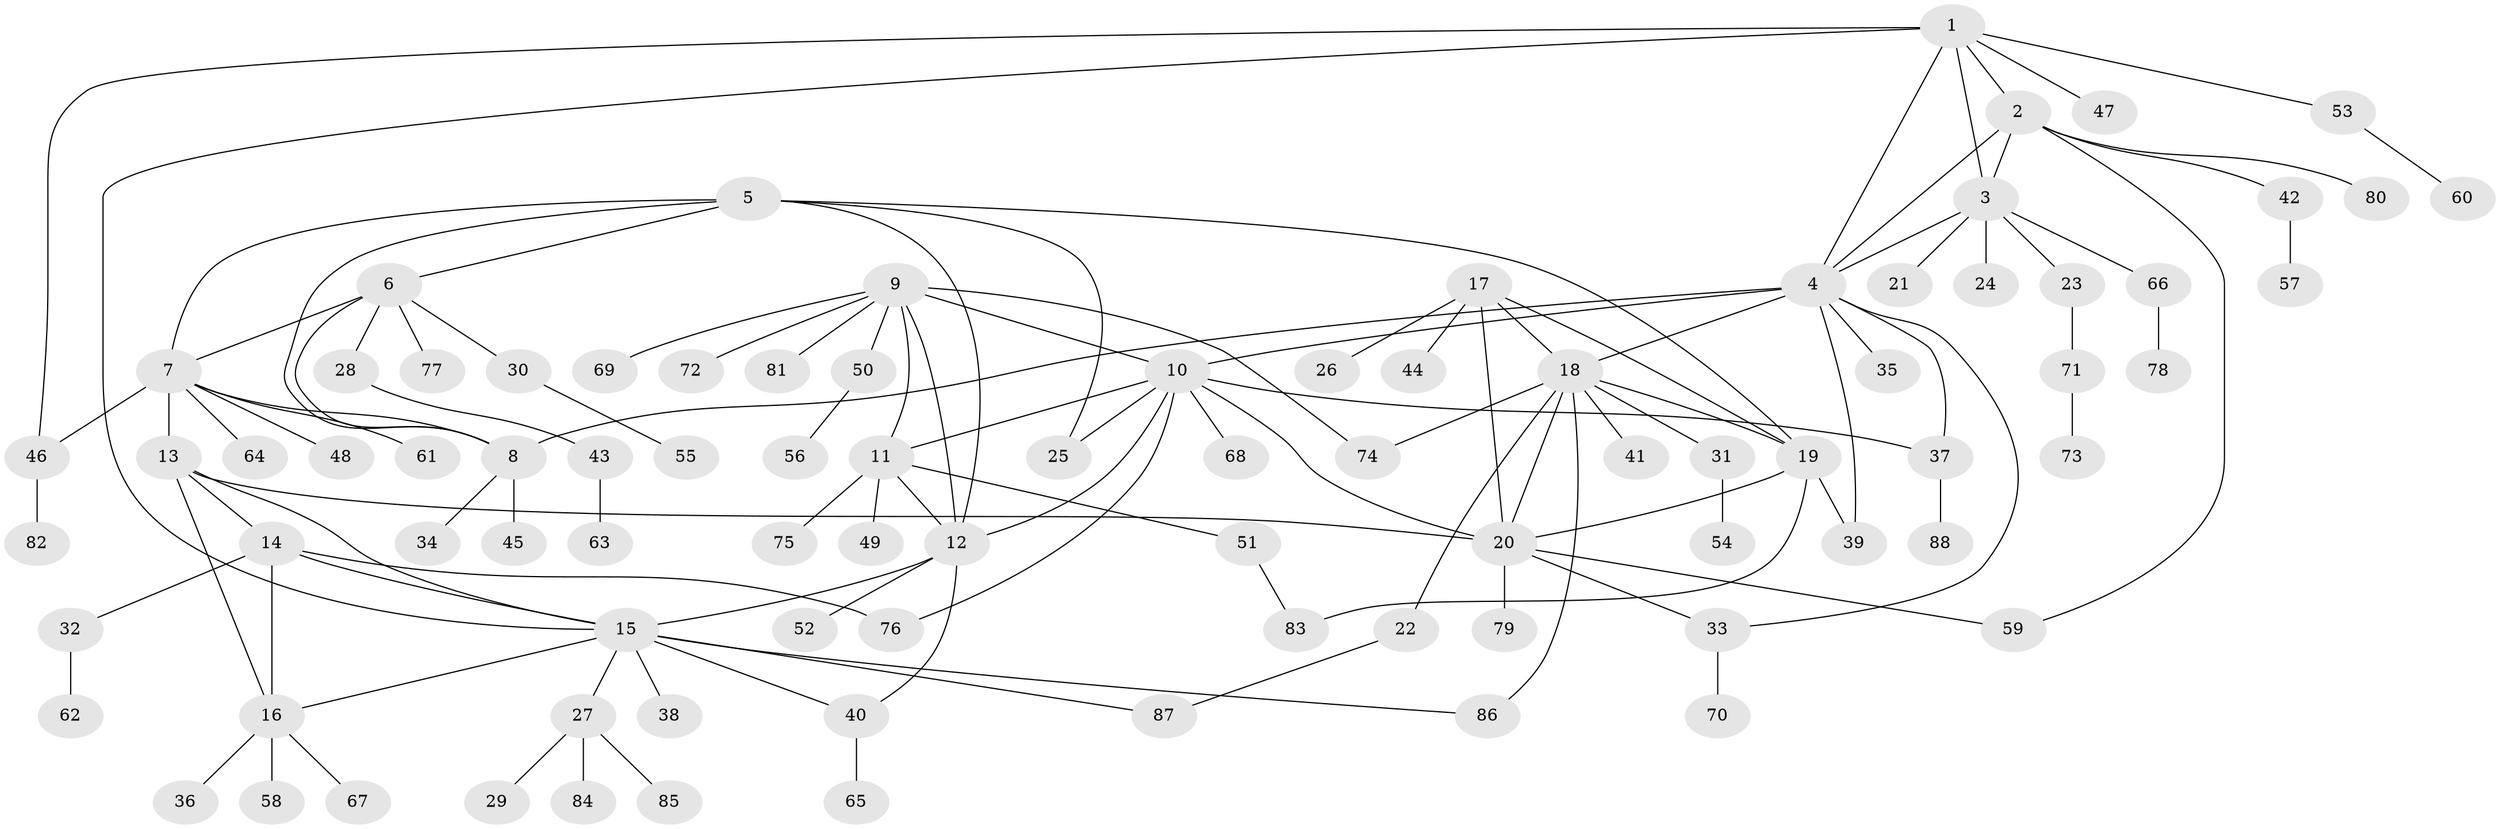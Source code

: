 // Generated by graph-tools (version 1.1) at 2025/26/03/09/25 03:26:43]
// undirected, 88 vertices, 120 edges
graph export_dot {
graph [start="1"]
  node [color=gray90,style=filled];
  1;
  2;
  3;
  4;
  5;
  6;
  7;
  8;
  9;
  10;
  11;
  12;
  13;
  14;
  15;
  16;
  17;
  18;
  19;
  20;
  21;
  22;
  23;
  24;
  25;
  26;
  27;
  28;
  29;
  30;
  31;
  32;
  33;
  34;
  35;
  36;
  37;
  38;
  39;
  40;
  41;
  42;
  43;
  44;
  45;
  46;
  47;
  48;
  49;
  50;
  51;
  52;
  53;
  54;
  55;
  56;
  57;
  58;
  59;
  60;
  61;
  62;
  63;
  64;
  65;
  66;
  67;
  68;
  69;
  70;
  71;
  72;
  73;
  74;
  75;
  76;
  77;
  78;
  79;
  80;
  81;
  82;
  83;
  84;
  85;
  86;
  87;
  88;
  1 -- 2;
  1 -- 3;
  1 -- 4;
  1 -- 15;
  1 -- 46;
  1 -- 47;
  1 -- 53;
  2 -- 3;
  2 -- 4;
  2 -- 42;
  2 -- 59;
  2 -- 80;
  3 -- 4;
  3 -- 21;
  3 -- 23;
  3 -- 24;
  3 -- 66;
  4 -- 8;
  4 -- 10;
  4 -- 18;
  4 -- 33;
  4 -- 35;
  4 -- 37;
  4 -- 39;
  5 -- 6;
  5 -- 7;
  5 -- 8;
  5 -- 12;
  5 -- 19;
  5 -- 25;
  6 -- 7;
  6 -- 8;
  6 -- 28;
  6 -- 30;
  6 -- 77;
  7 -- 8;
  7 -- 13;
  7 -- 46;
  7 -- 48;
  7 -- 61;
  7 -- 64;
  8 -- 34;
  8 -- 45;
  9 -- 10;
  9 -- 11;
  9 -- 12;
  9 -- 50;
  9 -- 69;
  9 -- 72;
  9 -- 74;
  9 -- 81;
  10 -- 11;
  10 -- 12;
  10 -- 20;
  10 -- 25;
  10 -- 37;
  10 -- 68;
  10 -- 76;
  11 -- 12;
  11 -- 49;
  11 -- 51;
  11 -- 75;
  12 -- 15;
  12 -- 40;
  12 -- 52;
  13 -- 14;
  13 -- 15;
  13 -- 16;
  13 -- 20;
  14 -- 15;
  14 -- 16;
  14 -- 32;
  14 -- 76;
  15 -- 16;
  15 -- 27;
  15 -- 38;
  15 -- 40;
  15 -- 86;
  15 -- 87;
  16 -- 36;
  16 -- 58;
  16 -- 67;
  17 -- 18;
  17 -- 19;
  17 -- 20;
  17 -- 26;
  17 -- 44;
  18 -- 19;
  18 -- 20;
  18 -- 22;
  18 -- 31;
  18 -- 41;
  18 -- 74;
  18 -- 86;
  19 -- 20;
  19 -- 39;
  19 -- 83;
  20 -- 33;
  20 -- 59;
  20 -- 79;
  22 -- 87;
  23 -- 71;
  27 -- 29;
  27 -- 84;
  27 -- 85;
  28 -- 43;
  30 -- 55;
  31 -- 54;
  32 -- 62;
  33 -- 70;
  37 -- 88;
  40 -- 65;
  42 -- 57;
  43 -- 63;
  46 -- 82;
  50 -- 56;
  51 -- 83;
  53 -- 60;
  66 -- 78;
  71 -- 73;
}
